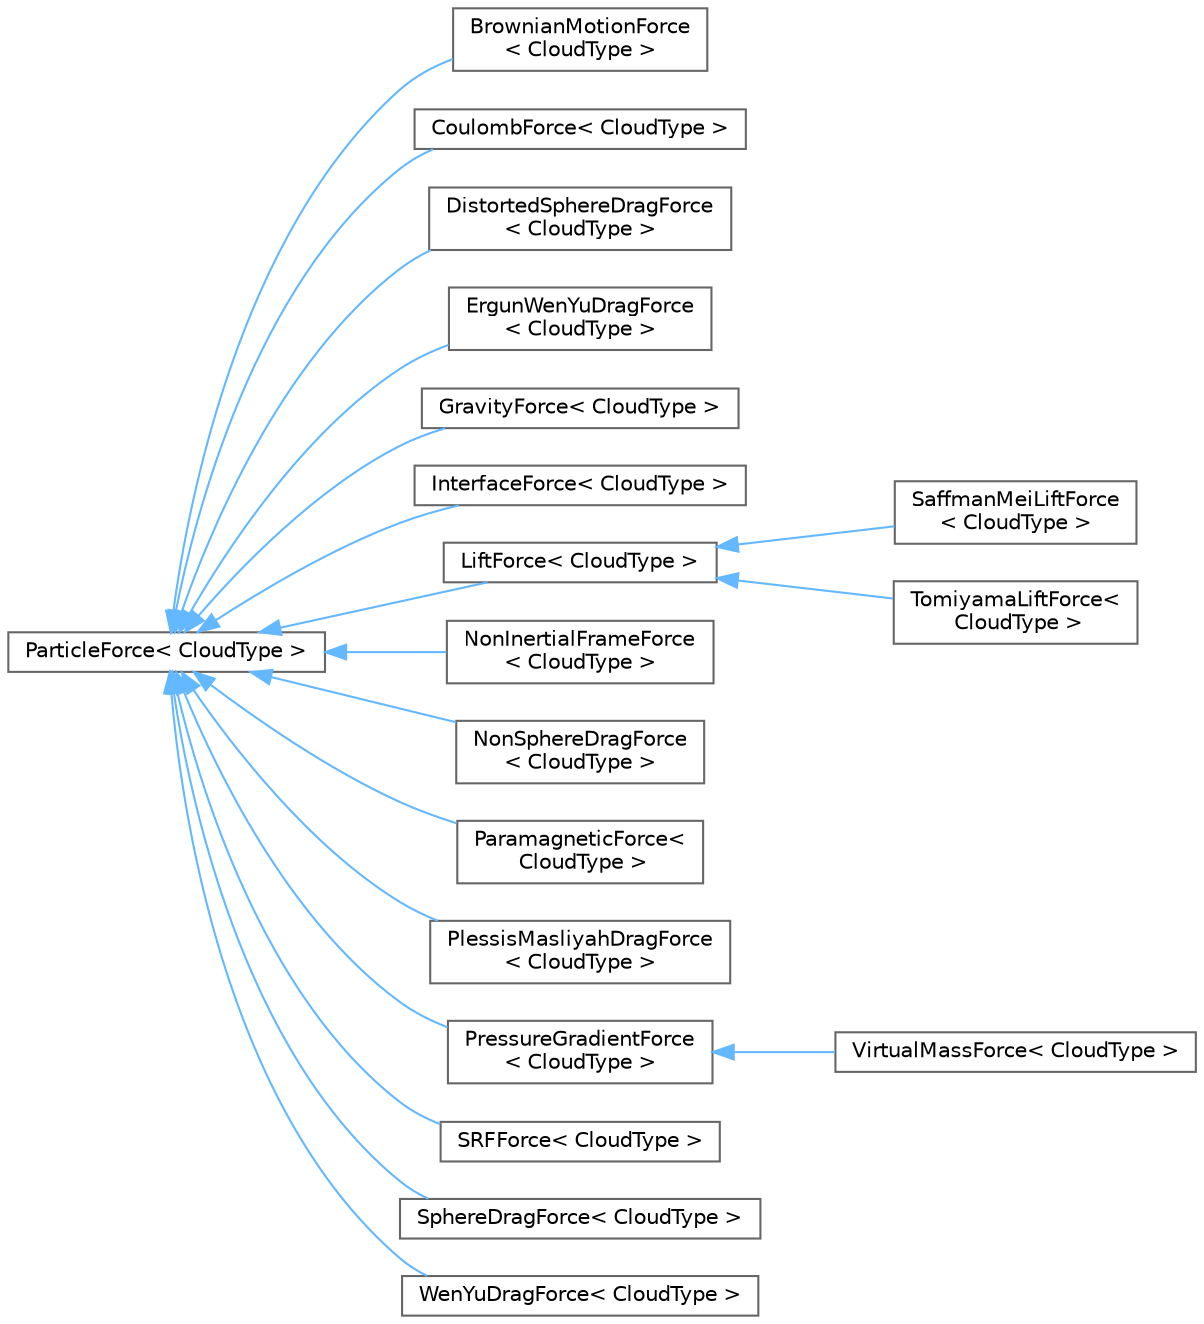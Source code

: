 digraph "Graphical Class Hierarchy"
{
 // LATEX_PDF_SIZE
  bgcolor="transparent";
  edge [fontname=Helvetica,fontsize=10,labelfontname=Helvetica,labelfontsize=10];
  node [fontname=Helvetica,fontsize=10,shape=box,height=0.2,width=0.4];
  rankdir="LR";
  Node0 [id="Node000000",label="ParticleForce\< CloudType \>",height=0.2,width=0.4,color="grey40", fillcolor="white", style="filled",URL="$classFoam_1_1ParticleForce.html",tooltip="Abstract base class for particle forces."];
  Node0 -> Node1 [id="edge5173_Node000000_Node000001",dir="back",color="steelblue1",style="solid",tooltip=" "];
  Node1 [id="Node000001",label="BrownianMotionForce\l\< CloudType \>",height=0.2,width=0.4,color="grey40", fillcolor="white", style="filled",URL="$classFoam_1_1BrownianMotionForce.html",tooltip="Calculates particle Brownian motion force."];
  Node0 -> Node2 [id="edge5174_Node000000_Node000002",dir="back",color="steelblue1",style="solid",tooltip=" "];
  Node2 [id="Node000002",label="CoulombForce\< CloudType \>",height=0.2,width=0.4,color="grey40", fillcolor="white", style="filled",URL="$classFoam_1_1CoulombForce.html",tooltip="Particle electric force model involving the Coulomb force calculation."];
  Node0 -> Node3 [id="edge5175_Node000000_Node000003",dir="back",color="steelblue1",style="solid",tooltip=" "];
  Node3 [id="Node000003",label="DistortedSphereDragForce\l\< CloudType \>",height=0.2,width=0.4,color="grey40", fillcolor="white", style="filled",URL="$classFoam_1_1DistortedSphereDragForce.html",tooltip="Particle-drag model wherein drag forces (per unit carrier-fluid velocity) are dynamically computed by..."];
  Node0 -> Node4 [id="edge5176_Node000000_Node000004",dir="back",color="steelblue1",style="solid",tooltip=" "];
  Node4 [id="Node000004",label="ErgunWenYuDragForce\l\< CloudType \>",height=0.2,width=0.4,color="grey40", fillcolor="white", style="filled",URL="$classFoam_1_1ErgunWenYuDragForce.html",tooltip="Particle-drag model wherein drag forces (per unit carrier-fluid velocity) are dynamically computed ba..."];
  Node0 -> Node5 [id="edge5177_Node000000_Node000005",dir="back",color="steelblue1",style="solid",tooltip=" "];
  Node5 [id="Node000005",label="GravityForce\< CloudType \>",height=0.2,width=0.4,color="grey40", fillcolor="white", style="filled",URL="$classFoam_1_1GravityForce.html",tooltip="Calculates particle gravity force."];
  Node0 -> Node6 [id="edge5178_Node000000_Node000006",dir="back",color="steelblue1",style="solid",tooltip=" "];
  Node6 [id="Node000006",label="InterfaceForce\< CloudType \>",height=0.2,width=0.4,color="grey40", fillcolor="white", style="filled",URL="$classFoam_1_1InterfaceForce.html",tooltip="Vector force apply to particles to avoid the crossing of particles from one phase to the other...."];
  Node0 -> Node7 [id="edge5179_Node000000_Node000007",dir="back",color="steelblue1",style="solid",tooltip=" "];
  Node7 [id="Node000007",label="LiftForce\< CloudType \>",height=0.2,width=0.4,color="grey40", fillcolor="white", style="filled",URL="$classFoam_1_1LiftForce.html",tooltip="Base class for particle lift force models."];
  Node7 -> Node8 [id="edge5180_Node000007_Node000008",dir="back",color="steelblue1",style="solid",tooltip=" "];
  Node8 [id="Node000008",label="SaffmanMeiLiftForce\l\< CloudType \>",height=0.2,width=0.4,color="grey40", fillcolor="white", style="filled",URL="$classFoam_1_1SaffmanMeiLiftForce.html",tooltip="Saffman-Mei particle lift force model applicable to spherical particles."];
  Node7 -> Node9 [id="edge5181_Node000007_Node000009",dir="back",color="steelblue1",style="solid",tooltip=" "];
  Node9 [id="Node000009",label="TomiyamaLiftForce\<\l CloudType \>",height=0.2,width=0.4,color="grey40", fillcolor="white", style="filled",URL="$classFoam_1_1TomiyamaLiftForce.html",tooltip="Tomiyama particle lift force model applicable to deformable bubbles."];
  Node0 -> Node10 [id="edge5182_Node000000_Node000010",dir="back",color="steelblue1",style="solid",tooltip=" "];
  Node10 [id="Node000010",label="NonInertialFrameForce\l\< CloudType \>",height=0.2,width=0.4,color="grey40", fillcolor="white", style="filled",URL="$classFoam_1_1NonInertialFrameForce.html",tooltip="Calculates particle non-inertial reference frame force. Variable names as from Landau and Lifshitz,..."];
  Node0 -> Node11 [id="edge5183_Node000000_Node000011",dir="back",color="steelblue1",style="solid",tooltip=" "];
  Node11 [id="Node000011",label="NonSphereDragForce\l\< CloudType \>",height=0.2,width=0.4,color="grey40", fillcolor="white", style="filled",URL="$classFoam_1_1NonSphereDragForce.html",tooltip="Particle-drag model wherein drag forces (per unit carrier-fluid velocity) are dynamically computed ba..."];
  Node0 -> Node12 [id="edge5184_Node000000_Node000012",dir="back",color="steelblue1",style="solid",tooltip=" "];
  Node12 [id="Node000012",label="ParamagneticForce\<\l CloudType \>",height=0.2,width=0.4,color="grey40", fillcolor="white", style="filled",URL="$classFoam_1_1ParamagneticForce.html",tooltip="Calculates particle paramagnetic (magnetic field) force."];
  Node0 -> Node13 [id="edge5185_Node000000_Node000013",dir="back",color="steelblue1",style="solid",tooltip=" "];
  Node13 [id="Node000013",label="PlessisMasliyahDragForce\l\< CloudType \>",height=0.2,width=0.4,color="grey40", fillcolor="white", style="filled",URL="$classFoam_1_1PlessisMasliyahDragForce.html",tooltip="Particle-drag model wherein drag forces (per unit carrier-fluid velocity) are dynamically computed ba..."];
  Node0 -> Node14 [id="edge5186_Node000000_Node000014",dir="back",color="steelblue1",style="solid",tooltip=" "];
  Node14 [id="Node000014",label="PressureGradientForce\l\< CloudType \>",height=0.2,width=0.4,color="grey40", fillcolor="white", style="filled",URL="$classFoam_1_1PressureGradientForce.html",tooltip="Calculates particle pressure gradient force."];
  Node14 -> Node15 [id="edge5187_Node000014_Node000015",dir="back",color="steelblue1",style="solid",tooltip=" "];
  Node15 [id="Node000015",label="VirtualMassForce\< CloudType \>",height=0.2,width=0.4,color="grey40", fillcolor="white", style="filled",URL="$classFoam_1_1VirtualMassForce.html",tooltip="Calculates particle virtual mass force."];
  Node0 -> Node16 [id="edge5188_Node000000_Node000016",dir="back",color="steelblue1",style="solid",tooltip=" "];
  Node16 [id="Node000016",label="SRFForce\< CloudType \>",height=0.2,width=0.4,color="grey40", fillcolor="white", style="filled",URL="$classFoam_1_1SRFForce.html",tooltip="Calculates particle SRF reference frame force."];
  Node0 -> Node17 [id="edge5189_Node000000_Node000017",dir="back",color="steelblue1",style="solid",tooltip=" "];
  Node17 [id="Node000017",label="SphereDragForce\< CloudType \>",height=0.2,width=0.4,color="grey40", fillcolor="white", style="filled",URL="$classFoam_1_1SphereDragForce.html",tooltip="Particle-drag model wherein drag forces (per unit carrier-fluid velocity) are dynamically computed ba..."];
  Node0 -> Node18 [id="edge5190_Node000000_Node000018",dir="back",color="steelblue1",style="solid",tooltip=" "];
  Node18 [id="Node000018",label="WenYuDragForce\< CloudType \>",height=0.2,width=0.4,color="grey40", fillcolor="white", style="filled",URL="$classFoam_1_1WenYuDragForce.html",tooltip="Particle-drag model wherein drag forces (per unit carrier-fluid velocity) are dynamically computed ba..."];
}
